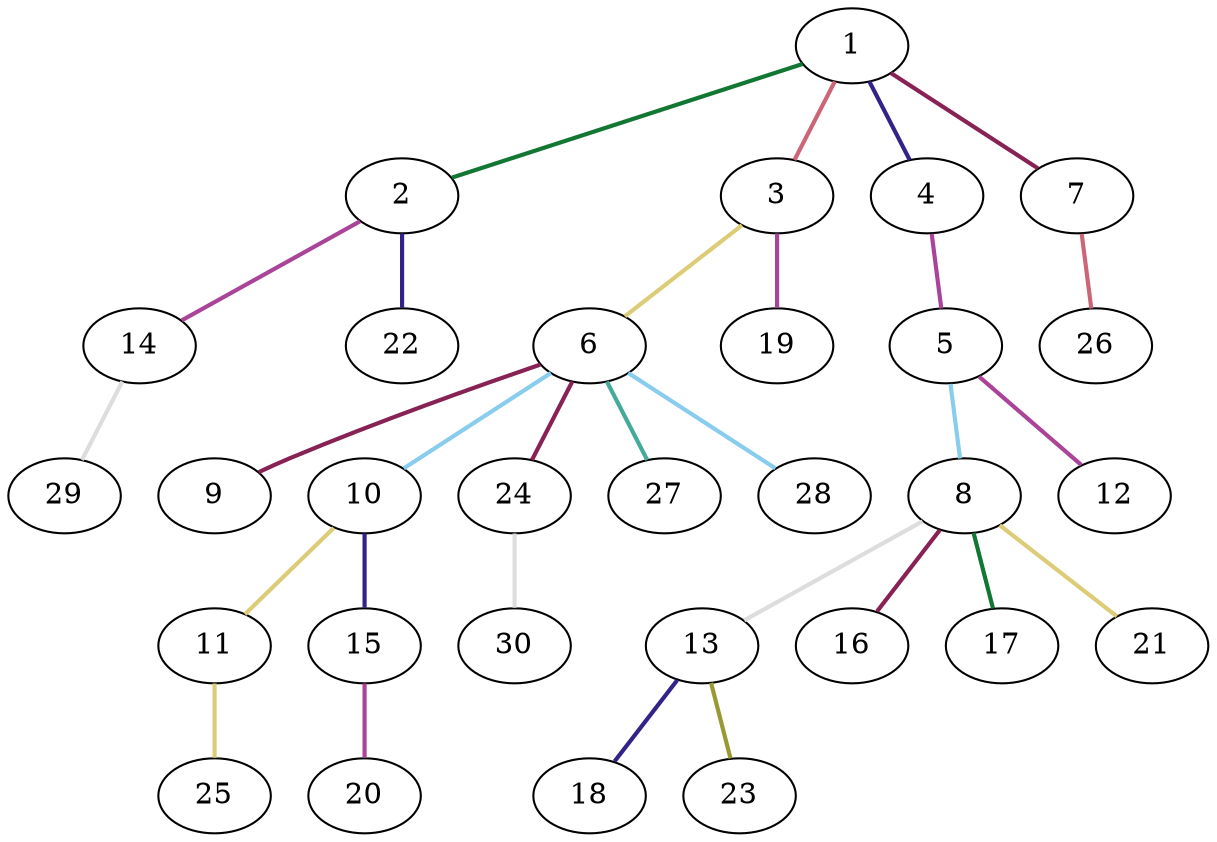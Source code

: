 graph {
	graph [rankdir=BT]
	1
	2
	2 -- 1 [color="#117733" style=bold]
	3
	3 -- 1 [color="#CC6677" style=bold]
	4
	4 -- 1 [color="#332288" style=bold]
	5
	5 -- 4 [color="#AA4499" style=bold]
	6
	6 -- 3 [color="#DDCC77" style=bold]
	7
	7 -- 1 [color="#882255" style=bold]
	8
	8 -- 5 [color="#88CCEE" style=bold]
	9
	9 -- 6 [color="#882255" style=bold]
	10
	10 -- 6 [color="#88CCEE" style=bold]
	11
	11 -- 10 [color="#DDCC77" style=bold]
	12
	12 -- 5 [color="#AA4499" style=bold]
	13
	13 -- 8 [color="#DDDDDD" style=bold]
	14
	14 -- 2 [color="#AA4499" style=bold]
	15
	15 -- 10 [color="#332288" style=bold]
	16
	16 -- 8 [color="#882255" style=bold]
	17
	17 -- 8 [color="#117733" style=bold]
	18
	18 -- 13 [color="#332288" style=bold]
	19
	19 -- 3 [color="#AA4499" style=bold]
	20
	20 -- 15 [color="#AA4499" style=bold]
	21
	21 -- 8 [color="#DDCC77" style=bold]
	22
	22 -- 2 [color="#332288" style=bold]
	23
	23 -- 13 [color="#999933" style=bold]
	24
	24 -- 6 [color="#882255" style=bold]
	25
	25 -- 11 [color="#DDCC77" style=bold]
	26
	26 -- 7 [color="#CC6677" style=bold]
	27
	27 -- 6 [color="#44AA99" style=bold]
	28
	28 -- 6 [color="#88CCEE" style=bold]
	29
	29 -- 14 [color="#DDDDDD" style=bold]
	30
	30 -- 24 [color="#DDDDDD" style=bold]
}
